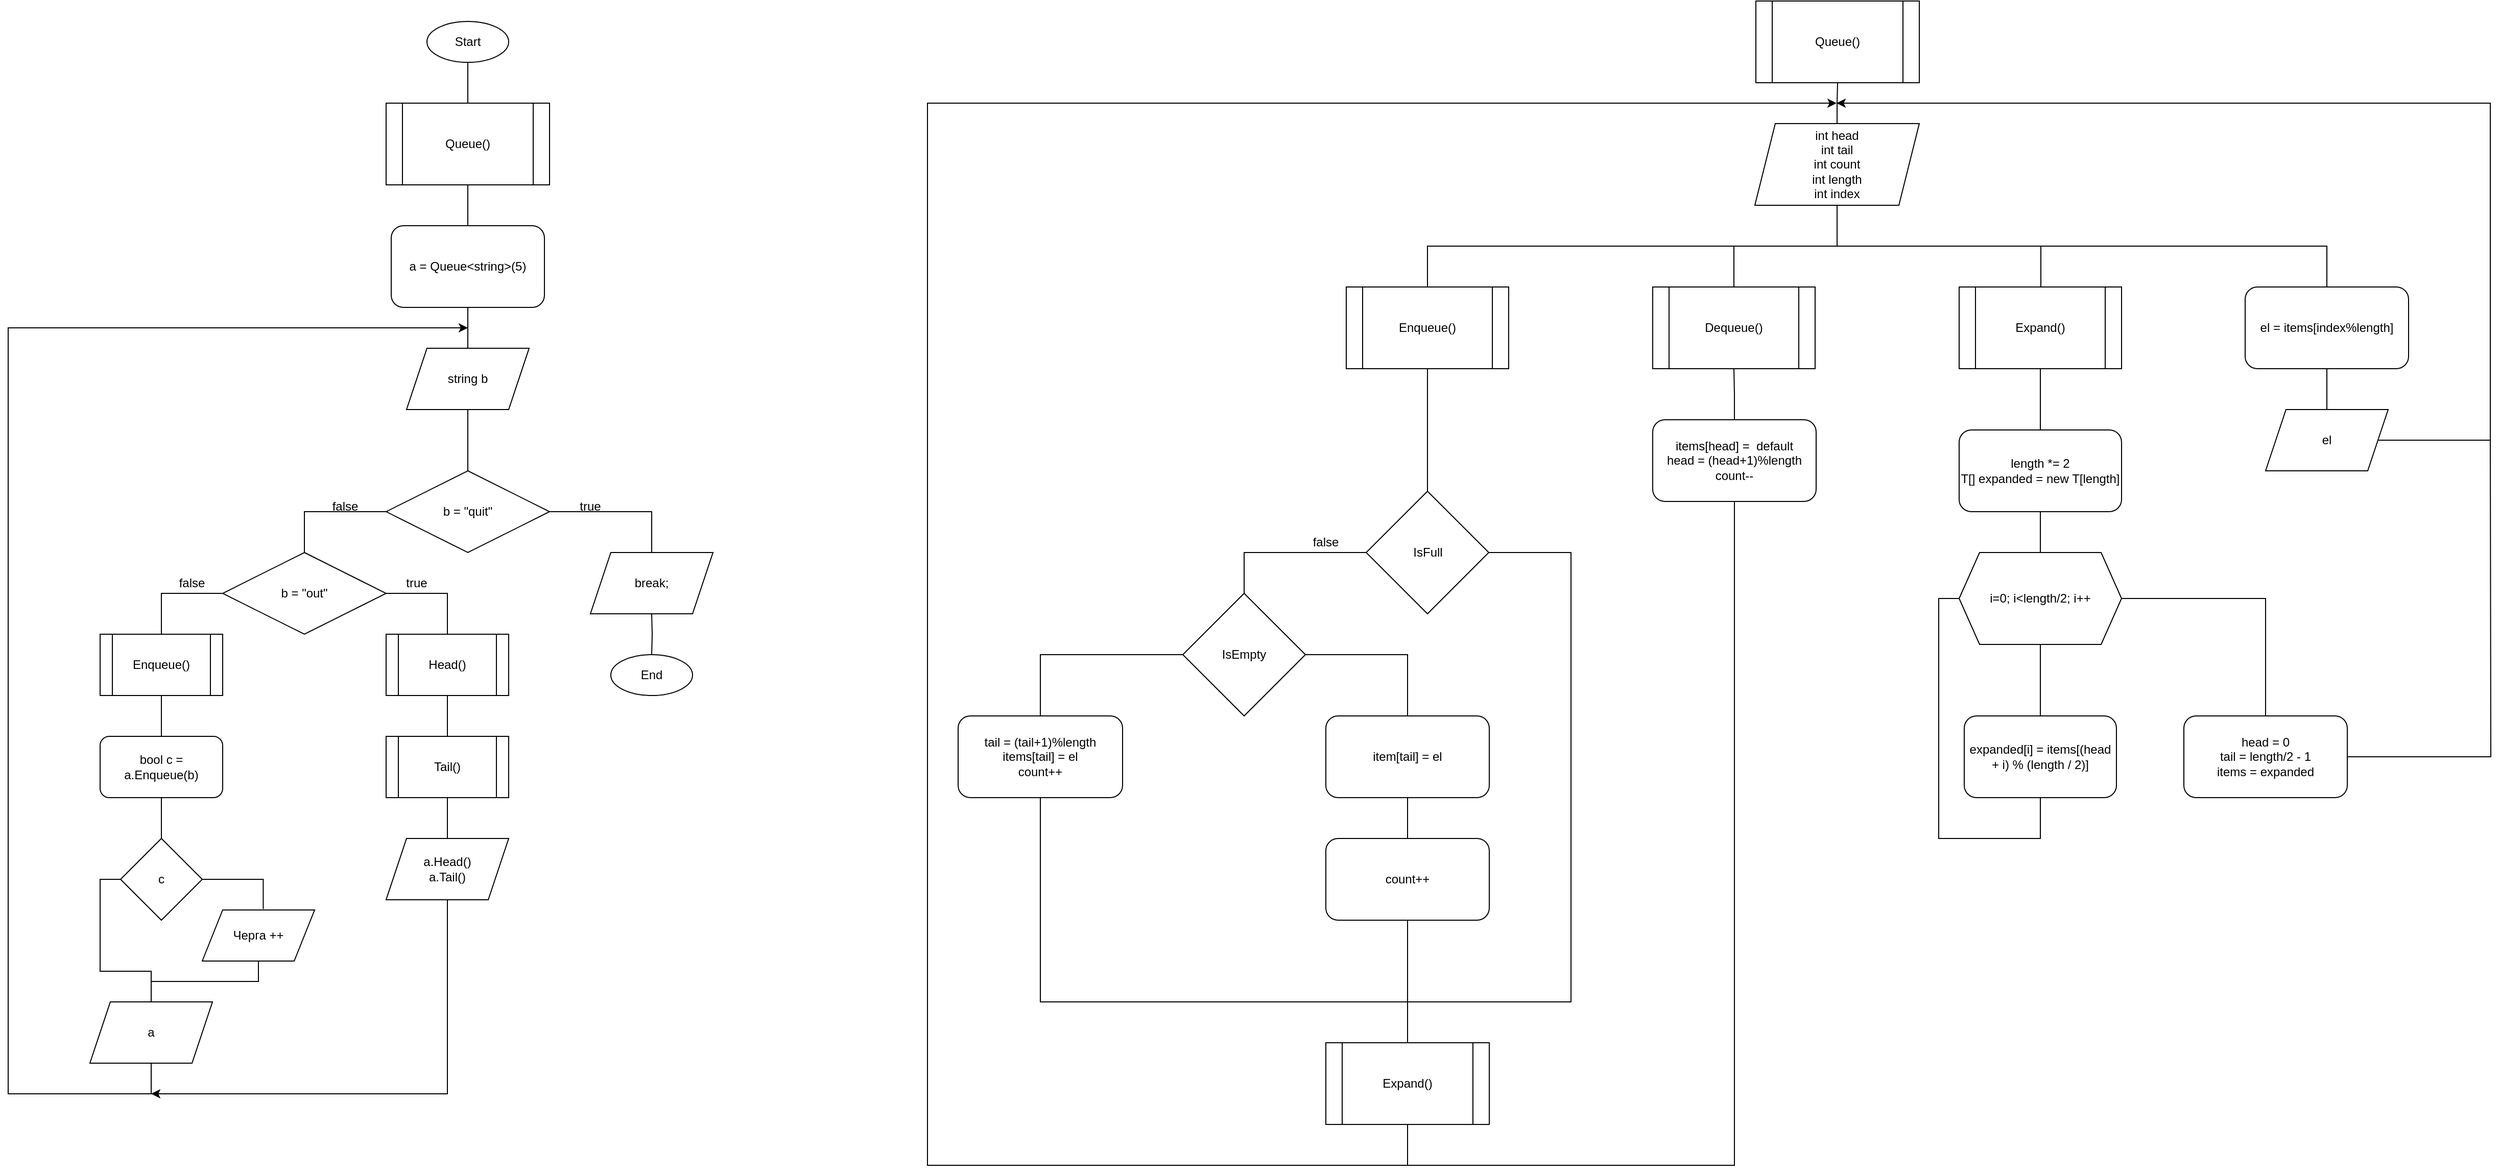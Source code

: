 <mxfile version="20.0.2" type="device"><diagram id="4HwViBuOBounEZ2R1I-o" name="Page-1"><mxGraphModel dx="3071" dy="1767" grid="1" gridSize="10" guides="1" tooltips="1" connect="1" arrows="1" fold="1" page="1" pageScale="1" pageWidth="827" pageHeight="1169" math="0" shadow="0"><root><mxCell id="0"/><mxCell id="1" parent="0"/><mxCell id="dvAn0EMAt2sZueDjDQuG-3" value="" style="edgeStyle=orthogonalEdgeStyle;rounded=0;orthogonalLoop=1;jettySize=auto;html=1;endArrow=none;endFill=0;" parent="1" source="dvAn0EMAt2sZueDjDQuG-1" target="dvAn0EMAt2sZueDjDQuG-2" edge="1"><mxGeometry relative="1" as="geometry"/></mxCell><mxCell id="dvAn0EMAt2sZueDjDQuG-1" value="Start" style="ellipse;whiteSpace=wrap;html=1;" parent="1" vertex="1"><mxGeometry x="520" y="80" width="80" height="40" as="geometry"/></mxCell><mxCell id="dvAn0EMAt2sZueDjDQuG-6" value="" style="edgeStyle=orthogonalEdgeStyle;rounded=0;orthogonalLoop=1;jettySize=auto;html=1;endArrow=none;endFill=0;" parent="1" source="dvAn0EMAt2sZueDjDQuG-2" target="dvAn0EMAt2sZueDjDQuG-4" edge="1"><mxGeometry relative="1" as="geometry"/></mxCell><mxCell id="dvAn0EMAt2sZueDjDQuG-2" value="Queue()" style="shape=process;whiteSpace=wrap;html=1;backgroundOutline=1;" parent="1" vertex="1"><mxGeometry x="480" y="160" width="160" height="80" as="geometry"/></mxCell><mxCell id="dvAn0EMAt2sZueDjDQuG-7" value="" style="edgeStyle=orthogonalEdgeStyle;rounded=0;orthogonalLoop=1;jettySize=auto;html=1;endArrow=none;endFill=0;" parent="1" source="dvAn0EMAt2sZueDjDQuG-4" target="dvAn0EMAt2sZueDjDQuG-5" edge="1"><mxGeometry relative="1" as="geometry"/></mxCell><mxCell id="dvAn0EMAt2sZueDjDQuG-4" value="a = Queue&amp;lt;string&amp;gt;(5)" style="rounded=1;whiteSpace=wrap;html=1;" parent="1" vertex="1"><mxGeometry x="485" y="280" width="150" height="80" as="geometry"/></mxCell><mxCell id="dvAn0EMAt2sZueDjDQuG-9" value="" style="edgeStyle=orthogonalEdgeStyle;rounded=0;orthogonalLoop=1;jettySize=auto;html=1;endArrow=none;endFill=0;" parent="1" source="dvAn0EMAt2sZueDjDQuG-5" target="dvAn0EMAt2sZueDjDQuG-8" edge="1"><mxGeometry relative="1" as="geometry"/></mxCell><mxCell id="dvAn0EMAt2sZueDjDQuG-5" value="string b" style="shape=parallelogram;perimeter=parallelogramPerimeter;whiteSpace=wrap;html=1;fixedSize=1;" parent="1" vertex="1"><mxGeometry x="500" y="400" width="120" height="60" as="geometry"/></mxCell><mxCell id="dvAn0EMAt2sZueDjDQuG-11" style="edgeStyle=orthogonalEdgeStyle;rounded=0;orthogonalLoop=1;jettySize=auto;html=1;entryX=0.5;entryY=0;entryDx=0;entryDy=0;endArrow=none;endFill=0;" parent="1" source="dvAn0EMAt2sZueDjDQuG-8" target="dvAn0EMAt2sZueDjDQuG-10" edge="1"><mxGeometry relative="1" as="geometry"/></mxCell><mxCell id="dvAn0EMAt2sZueDjDQuG-8" value="b = &quot;quit&quot;" style="rhombus;whiteSpace=wrap;html=1;" parent="1" vertex="1"><mxGeometry x="480" y="520" width="160" height="80" as="geometry"/></mxCell><mxCell id="dvAn0EMAt2sZueDjDQuG-10" value="break;" style="shape=parallelogram;perimeter=parallelogramPerimeter;whiteSpace=wrap;html=1;fixedSize=1;" parent="1" vertex="1"><mxGeometry x="680" y="600" width="120" height="60" as="geometry"/></mxCell><mxCell id="dvAn0EMAt2sZueDjDQuG-12" value="true" style="text;html=1;strokeColor=none;fillColor=none;align=center;verticalAlign=middle;whiteSpace=wrap;rounded=0;" parent="1" vertex="1"><mxGeometry x="660" y="550" width="40" height="10" as="geometry"/></mxCell><mxCell id="dvAn0EMAt2sZueDjDQuG-15" value="" style="edgeStyle=orthogonalEdgeStyle;rounded=0;orthogonalLoop=1;jettySize=auto;html=1;endArrow=none;endFill=0;" parent="1" target="dvAn0EMAt2sZueDjDQuG-10" edge="1"><mxGeometry relative="1" as="geometry"><mxPoint x="740.0" y="700" as="sourcePoint"/></mxGeometry></mxCell><mxCell id="dvAn0EMAt2sZueDjDQuG-16" value="End" style="ellipse;whiteSpace=wrap;html=1;" parent="1" vertex="1"><mxGeometry x="700" y="700" width="80" height="40" as="geometry"/></mxCell><mxCell id="dvAn0EMAt2sZueDjDQuG-18" style="edgeStyle=orthogonalEdgeStyle;rounded=0;orthogonalLoop=1;jettySize=auto;html=1;entryX=0;entryY=0.5;entryDx=0;entryDy=0;endArrow=none;endFill=0;" parent="1" source="dvAn0EMAt2sZueDjDQuG-17" target="dvAn0EMAt2sZueDjDQuG-8" edge="1"><mxGeometry relative="1" as="geometry"/></mxCell><mxCell id="dvAn0EMAt2sZueDjDQuG-21" style="edgeStyle=orthogonalEdgeStyle;rounded=0;orthogonalLoop=1;jettySize=auto;html=1;entryX=0.5;entryY=0;entryDx=0;entryDy=0;endArrow=none;endFill=0;" parent="1" source="dvAn0EMAt2sZueDjDQuG-17" target="dvAn0EMAt2sZueDjDQuG-19" edge="1"><mxGeometry relative="1" as="geometry"><Array as="points"><mxPoint x="540" y="640"/></Array></mxGeometry></mxCell><mxCell id="dvAn0EMAt2sZueDjDQuG-17" value="b = &quot;out&quot;" style="rhombus;whiteSpace=wrap;html=1;" parent="1" vertex="1"><mxGeometry x="320" y="600" width="160" height="80" as="geometry"/></mxCell><mxCell id="dvAn0EMAt2sZueDjDQuG-22" value="" style="edgeStyle=orthogonalEdgeStyle;rounded=0;orthogonalLoop=1;jettySize=auto;html=1;endArrow=none;endFill=0;" parent="1" source="dvAn0EMAt2sZueDjDQuG-19" target="dvAn0EMAt2sZueDjDQuG-20" edge="1"><mxGeometry relative="1" as="geometry"/></mxCell><mxCell id="dvAn0EMAt2sZueDjDQuG-19" value="Head()" style="shape=process;whiteSpace=wrap;html=1;backgroundOutline=1;" parent="1" vertex="1"><mxGeometry x="480" y="680" width="120" height="60" as="geometry"/></mxCell><mxCell id="dvAn0EMAt2sZueDjDQuG-20" value="Tail()" style="shape=process;whiteSpace=wrap;html=1;backgroundOutline=1;" parent="1" vertex="1"><mxGeometry x="480" y="780" width="120" height="60" as="geometry"/></mxCell><mxCell id="dvAn0EMAt2sZueDjDQuG-24" value="" style="edgeStyle=orthogonalEdgeStyle;rounded=0;orthogonalLoop=1;jettySize=auto;html=1;endArrow=none;endFill=0;" parent="1" source="dvAn0EMAt2sZueDjDQuG-23" target="dvAn0EMAt2sZueDjDQuG-20" edge="1"><mxGeometry relative="1" as="geometry"/></mxCell><mxCell id="wDWlGn7j3fXWt_fYtrHu-2" style="edgeStyle=orthogonalEdgeStyle;rounded=0;orthogonalLoop=1;jettySize=auto;html=1;" edge="1" parent="1" source="dvAn0EMAt2sZueDjDQuG-23"><mxGeometry relative="1" as="geometry"><mxPoint x="250" y="1130" as="targetPoint"/><Array as="points"><mxPoint x="540" y="1130"/></Array></mxGeometry></mxCell><mxCell id="dvAn0EMAt2sZueDjDQuG-23" value="a.Head()&lt;br&gt;a.Tail()" style="shape=parallelogram;perimeter=parallelogramPerimeter;whiteSpace=wrap;html=1;fixedSize=1;" parent="1" vertex="1"><mxGeometry x="480" y="880" width="120" height="60" as="geometry"/></mxCell><mxCell id="dvAn0EMAt2sZueDjDQuG-26" style="edgeStyle=orthogonalEdgeStyle;rounded=0;orthogonalLoop=1;jettySize=auto;html=1;entryX=0;entryY=0.5;entryDx=0;entryDy=0;endArrow=none;endFill=0;" parent="1" source="dvAn0EMAt2sZueDjDQuG-25" target="dvAn0EMAt2sZueDjDQuG-17" edge="1"><mxGeometry relative="1" as="geometry"/></mxCell><mxCell id="dvAn0EMAt2sZueDjDQuG-25" value="Enqueue()" style="shape=process;whiteSpace=wrap;html=1;backgroundOutline=1;" parent="1" vertex="1"><mxGeometry x="200" y="680" width="120" height="60" as="geometry"/></mxCell><mxCell id="dvAn0EMAt2sZueDjDQuG-28" value="" style="edgeStyle=orthogonalEdgeStyle;rounded=0;orthogonalLoop=1;jettySize=auto;html=1;endArrow=none;endFill=0;" parent="1" source="dvAn0EMAt2sZueDjDQuG-27" target="dvAn0EMAt2sZueDjDQuG-25" edge="1"><mxGeometry relative="1" as="geometry"/></mxCell><mxCell id="dvAn0EMAt2sZueDjDQuG-27" value="bool c = a.Enqueue(b)" style="rounded=1;whiteSpace=wrap;html=1;" parent="1" vertex="1"><mxGeometry x="200" y="780" width="120" height="60" as="geometry"/></mxCell><mxCell id="dvAn0EMAt2sZueDjDQuG-30" value="" style="edgeStyle=orthogonalEdgeStyle;rounded=0;orthogonalLoop=1;jettySize=auto;html=1;endArrow=none;endFill=0;" parent="1" source="dvAn0EMAt2sZueDjDQuG-29" target="dvAn0EMAt2sZueDjDQuG-27" edge="1"><mxGeometry relative="1" as="geometry"/></mxCell><mxCell id="dvAn0EMAt2sZueDjDQuG-37" style="edgeStyle=orthogonalEdgeStyle;rounded=0;orthogonalLoop=1;jettySize=auto;html=1;entryX=0.543;entryY=-0.017;entryDx=0;entryDy=0;entryPerimeter=0;endArrow=none;endFill=0;" parent="1" source="dvAn0EMAt2sZueDjDQuG-29" target="dvAn0EMAt2sZueDjDQuG-36" edge="1"><mxGeometry relative="1" as="geometry"><Array as="points"><mxPoint x="360" y="920"/></Array></mxGeometry></mxCell><mxCell id="dvAn0EMAt2sZueDjDQuG-40" style="edgeStyle=orthogonalEdgeStyle;rounded=0;orthogonalLoop=1;jettySize=auto;html=1;endArrow=none;endFill=0;" parent="1" source="dvAn0EMAt2sZueDjDQuG-29" edge="1"><mxGeometry relative="1" as="geometry"><mxPoint x="250" y="1030" as="targetPoint"/><Array as="points"><mxPoint x="200" y="920"/><mxPoint x="200" y="1010"/><mxPoint x="250" y="1010"/></Array></mxGeometry></mxCell><mxCell id="dvAn0EMAt2sZueDjDQuG-29" value="c" style="rhombus;whiteSpace=wrap;html=1;" parent="1" vertex="1"><mxGeometry x="220" y="880" width="80" height="80" as="geometry"/></mxCell><mxCell id="dvAn0EMAt2sZueDjDQuG-33" value="false" style="text;html=1;strokeColor=none;fillColor=none;align=center;verticalAlign=middle;whiteSpace=wrap;rounded=0;" parent="1" vertex="1"><mxGeometry x="420" y="550" width="40" height="10" as="geometry"/></mxCell><mxCell id="dvAn0EMAt2sZueDjDQuG-34" value="false" style="text;html=1;strokeColor=none;fillColor=none;align=center;verticalAlign=middle;whiteSpace=wrap;rounded=0;" parent="1" vertex="1"><mxGeometry x="270" y="625" width="40" height="10" as="geometry"/></mxCell><mxCell id="dvAn0EMAt2sZueDjDQuG-35" value="true" style="text;html=1;strokeColor=none;fillColor=none;align=center;verticalAlign=middle;whiteSpace=wrap;rounded=0;" parent="1" vertex="1"><mxGeometry x="490" y="625" width="40" height="10" as="geometry"/></mxCell><mxCell id="dvAn0EMAt2sZueDjDQuG-39" style="edgeStyle=orthogonalEdgeStyle;rounded=0;orthogonalLoop=1;jettySize=auto;html=1;entryX=0.5;entryY=0;entryDx=0;entryDy=0;endArrow=none;endFill=0;" parent="1" source="dvAn0EMAt2sZueDjDQuG-36" target="dvAn0EMAt2sZueDjDQuG-38" edge="1"><mxGeometry relative="1" as="geometry"/></mxCell><mxCell id="dvAn0EMAt2sZueDjDQuG-36" value="Черга ++" style="shape=parallelogram;perimeter=parallelogramPerimeter;whiteSpace=wrap;html=1;fixedSize=1;" parent="1" vertex="1"><mxGeometry x="300" y="950" width="110" height="50" as="geometry"/></mxCell><mxCell id="wDWlGn7j3fXWt_fYtrHu-3" style="edgeStyle=orthogonalEdgeStyle;rounded=0;orthogonalLoop=1;jettySize=auto;html=1;" edge="1" parent="1" source="dvAn0EMAt2sZueDjDQuG-38"><mxGeometry relative="1" as="geometry"><mxPoint x="560" y="380" as="targetPoint"/><Array as="points"><mxPoint x="250" y="1130"/><mxPoint x="110" y="1130"/><mxPoint x="110" y="380"/></Array></mxGeometry></mxCell><mxCell id="dvAn0EMAt2sZueDjDQuG-38" value="a" style="shape=parallelogram;perimeter=parallelogramPerimeter;whiteSpace=wrap;html=1;fixedSize=1;" parent="1" vertex="1"><mxGeometry x="190" y="1040" width="120" height="60" as="geometry"/></mxCell><mxCell id="wDWlGn7j3fXWt_fYtrHu-4" value="Queue()" style="shape=process;whiteSpace=wrap;html=1;backgroundOutline=1;" vertex="1" parent="1"><mxGeometry x="1821" y="60" width="160" height="80" as="geometry"/></mxCell><mxCell id="wDWlGn7j3fXWt_fYtrHu-6" value="" style="edgeStyle=orthogonalEdgeStyle;rounded=0;orthogonalLoop=1;jettySize=auto;html=1;endArrow=none;endFill=0;" edge="1" parent="1" source="wDWlGn7j3fXWt_fYtrHu-5" target="wDWlGn7j3fXWt_fYtrHu-4"><mxGeometry relative="1" as="geometry"/></mxCell><mxCell id="wDWlGn7j3fXWt_fYtrHu-18" style="edgeStyle=orthogonalEdgeStyle;rounded=0;orthogonalLoop=1;jettySize=auto;html=1;endArrow=none;endFill=0;" edge="1" parent="1" source="wDWlGn7j3fXWt_fYtrHu-5" target="wDWlGn7j3fXWt_fYtrHu-14"><mxGeometry relative="1" as="geometry"><Array as="points"><mxPoint x="1900" y="300"/><mxPoint x="2380" y="300"/></Array></mxGeometry></mxCell><mxCell id="wDWlGn7j3fXWt_fYtrHu-19" style="edgeStyle=orthogonalEdgeStyle;rounded=0;orthogonalLoop=1;jettySize=auto;html=1;entryX=0.5;entryY=0;entryDx=0;entryDy=0;endArrow=none;endFill=0;" edge="1" parent="1" source="wDWlGn7j3fXWt_fYtrHu-5" target="wDWlGn7j3fXWt_fYtrHu-11"><mxGeometry relative="1" as="geometry"/></mxCell><mxCell id="wDWlGn7j3fXWt_fYtrHu-20" style="edgeStyle=orthogonalEdgeStyle;rounded=0;orthogonalLoop=1;jettySize=auto;html=1;endArrow=none;endFill=0;" edge="1" parent="1" source="wDWlGn7j3fXWt_fYtrHu-5" target="wDWlGn7j3fXWt_fYtrHu-13"><mxGeometry relative="1" as="geometry"><Array as="points"><mxPoint x="1901" y="300"/><mxPoint x="2100" y="300"/></Array></mxGeometry></mxCell><mxCell id="wDWlGn7j3fXWt_fYtrHu-21" style="edgeStyle=orthogonalEdgeStyle;rounded=0;orthogonalLoop=1;jettySize=auto;html=1;entryX=0.5;entryY=0;entryDx=0;entryDy=0;endArrow=none;endFill=0;" edge="1" parent="1" source="wDWlGn7j3fXWt_fYtrHu-5" target="wDWlGn7j3fXWt_fYtrHu-12"><mxGeometry relative="1" as="geometry"><Array as="points"><mxPoint x="1901" y="300"/><mxPoint x="1500" y="300"/></Array></mxGeometry></mxCell><mxCell id="wDWlGn7j3fXWt_fYtrHu-5" value="int head&lt;br&gt;int tail&lt;br&gt;int count&lt;br&gt;int length&lt;br&gt;int index&lt;br&gt;" style="shape=parallelogram;perimeter=parallelogramPerimeter;whiteSpace=wrap;html=1;fixedSize=1;" vertex="1" parent="1"><mxGeometry x="1820" y="180" width="161" height="80" as="geometry"/></mxCell><mxCell id="wDWlGn7j3fXWt_fYtrHu-11" value="Dequeue()" style="shape=process;whiteSpace=wrap;html=1;backgroundOutline=1;" vertex="1" parent="1"><mxGeometry x="1720" y="340" width="159" height="80" as="geometry"/></mxCell><mxCell id="wDWlGn7j3fXWt_fYtrHu-23" style="edgeStyle=orthogonalEdgeStyle;rounded=0;orthogonalLoop=1;jettySize=auto;html=1;endArrow=none;endFill=0;" edge="1" parent="1" source="wDWlGn7j3fXWt_fYtrHu-12" target="wDWlGn7j3fXWt_fYtrHu-22"><mxGeometry relative="1" as="geometry"/></mxCell><mxCell id="wDWlGn7j3fXWt_fYtrHu-12" value="Enqueue()" style="shape=process;whiteSpace=wrap;html=1;backgroundOutline=1;" vertex="1" parent="1"><mxGeometry x="1420" y="340" width="159" height="80" as="geometry"/></mxCell><mxCell id="wDWlGn7j3fXWt_fYtrHu-13" value="Expand()" style="shape=process;whiteSpace=wrap;html=1;backgroundOutline=1;" vertex="1" parent="1"><mxGeometry x="2020" y="340" width="159" height="80" as="geometry"/></mxCell><mxCell id="wDWlGn7j3fXWt_fYtrHu-14" value="el = items[index%length]" style="rounded=1;whiteSpace=wrap;html=1;" vertex="1" parent="1"><mxGeometry x="2300" y="340" width="160" height="80" as="geometry"/></mxCell><mxCell id="wDWlGn7j3fXWt_fYtrHu-16" value="" style="edgeStyle=orthogonalEdgeStyle;rounded=0;orthogonalLoop=1;jettySize=auto;html=1;endArrow=none;endFill=0;" edge="1" parent="1" source="wDWlGn7j3fXWt_fYtrHu-15" target="wDWlGn7j3fXWt_fYtrHu-14"><mxGeometry relative="1" as="geometry"/></mxCell><mxCell id="wDWlGn7j3fXWt_fYtrHu-17" style="edgeStyle=orthogonalEdgeStyle;rounded=0;orthogonalLoop=1;jettySize=auto;html=1;endArrow=classic;endFill=1;" edge="1" parent="1" source="wDWlGn7j3fXWt_fYtrHu-15"><mxGeometry relative="1" as="geometry"><mxPoint x="1900" y="160" as="targetPoint"/><Array as="points"><mxPoint x="2540" y="490"/><mxPoint x="2540" y="160"/></Array></mxGeometry></mxCell><mxCell id="wDWlGn7j3fXWt_fYtrHu-15" value="el" style="shape=parallelogram;perimeter=parallelogramPerimeter;whiteSpace=wrap;html=1;fixedSize=1;" vertex="1" parent="1"><mxGeometry x="2320" y="460" width="120" height="60" as="geometry"/></mxCell><mxCell id="wDWlGn7j3fXWt_fYtrHu-28" style="edgeStyle=orthogonalEdgeStyle;rounded=0;orthogonalLoop=1;jettySize=auto;html=1;entryX=0.5;entryY=0;entryDx=0;entryDy=0;endArrow=none;endFill=0;" edge="1" parent="1" source="wDWlGn7j3fXWt_fYtrHu-22" target="wDWlGn7j3fXWt_fYtrHu-27"><mxGeometry relative="1" as="geometry"/></mxCell><mxCell id="wDWlGn7j3fXWt_fYtrHu-41" style="edgeStyle=orthogonalEdgeStyle;rounded=0;orthogonalLoop=1;jettySize=auto;html=1;endArrow=none;endFill=0;" edge="1" parent="1" source="wDWlGn7j3fXWt_fYtrHu-22"><mxGeometry relative="1" as="geometry"><mxPoint x="1480" y="1040" as="targetPoint"/><Array as="points"><mxPoint x="1640" y="600"/></Array></mxGeometry></mxCell><mxCell id="wDWlGn7j3fXWt_fYtrHu-22" value="IsFull" style="rhombus;whiteSpace=wrap;html=1;" vertex="1" parent="1"><mxGeometry x="1439.5" y="540" width="120" height="120" as="geometry"/></mxCell><mxCell id="wDWlGn7j3fXWt_fYtrHu-33" style="edgeStyle=orthogonalEdgeStyle;rounded=0;orthogonalLoop=1;jettySize=auto;html=1;entryX=0.5;entryY=0;entryDx=0;entryDy=0;endArrow=none;endFill=0;" edge="1" parent="1" source="wDWlGn7j3fXWt_fYtrHu-27" target="wDWlGn7j3fXWt_fYtrHu-30"><mxGeometry relative="1" as="geometry"/></mxCell><mxCell id="wDWlGn7j3fXWt_fYtrHu-39" style="edgeStyle=orthogonalEdgeStyle;rounded=0;orthogonalLoop=1;jettySize=auto;html=1;entryX=0.5;entryY=0;entryDx=0;entryDy=0;endArrow=none;endFill=0;" edge="1" parent="1" source="wDWlGn7j3fXWt_fYtrHu-27" target="wDWlGn7j3fXWt_fYtrHu-38"><mxGeometry relative="1" as="geometry"/></mxCell><mxCell id="wDWlGn7j3fXWt_fYtrHu-27" value="IsEmpty" style="rhombus;whiteSpace=wrap;html=1;" vertex="1" parent="1"><mxGeometry x="1260" y="640" width="120" height="120" as="geometry"/></mxCell><mxCell id="wDWlGn7j3fXWt_fYtrHu-29" value="false" style="text;html=1;strokeColor=none;fillColor=none;align=center;verticalAlign=middle;whiteSpace=wrap;rounded=0;" vertex="1" parent="1"><mxGeometry x="1380" y="585" width="40" height="10" as="geometry"/></mxCell><mxCell id="wDWlGn7j3fXWt_fYtrHu-30" value="item[tail] = el" style="rounded=1;whiteSpace=wrap;html=1;" vertex="1" parent="1"><mxGeometry x="1400" y="760" width="160" height="80" as="geometry"/></mxCell><mxCell id="wDWlGn7j3fXWt_fYtrHu-32" value="" style="edgeStyle=orthogonalEdgeStyle;rounded=0;orthogonalLoop=1;jettySize=auto;html=1;endArrow=none;endFill=0;" edge="1" parent="1" source="wDWlGn7j3fXWt_fYtrHu-31" target="wDWlGn7j3fXWt_fYtrHu-30"><mxGeometry relative="1" as="geometry"/></mxCell><mxCell id="wDWlGn7j3fXWt_fYtrHu-35" value="" style="edgeStyle=orthogonalEdgeStyle;rounded=0;orthogonalLoop=1;jettySize=auto;html=1;endArrow=none;endFill=0;entryX=0.5;entryY=0;entryDx=0;entryDy=0;" edge="1" parent="1" source="wDWlGn7j3fXWt_fYtrHu-31" target="wDWlGn7j3fXWt_fYtrHu-36"><mxGeometry relative="1" as="geometry"><mxPoint x="1480" y="1000" as="targetPoint"/></mxGeometry></mxCell><mxCell id="wDWlGn7j3fXWt_fYtrHu-31" value="count++" style="rounded=1;whiteSpace=wrap;html=1;" vertex="1" parent="1"><mxGeometry x="1400" y="880" width="160" height="80" as="geometry"/></mxCell><mxCell id="wDWlGn7j3fXWt_fYtrHu-37" style="edgeStyle=orthogonalEdgeStyle;rounded=0;orthogonalLoop=1;jettySize=auto;html=1;endArrow=classic;endFill=1;" edge="1" parent="1" source="wDWlGn7j3fXWt_fYtrHu-36"><mxGeometry relative="1" as="geometry"><mxPoint x="1900" y="160" as="targetPoint"/><Array as="points"><mxPoint x="1480" y="1200"/><mxPoint x="1010" y="1200"/><mxPoint x="1010" y="160"/></Array></mxGeometry></mxCell><mxCell id="wDWlGn7j3fXWt_fYtrHu-36" value="Expand()" style="shape=process;whiteSpace=wrap;html=1;backgroundOutline=1;" vertex="1" parent="1"><mxGeometry x="1400" y="1080" width="160" height="80" as="geometry"/></mxCell><mxCell id="wDWlGn7j3fXWt_fYtrHu-40" style="edgeStyle=orthogonalEdgeStyle;rounded=0;orthogonalLoop=1;jettySize=auto;html=1;endArrow=none;endFill=0;" edge="1" parent="1" source="wDWlGn7j3fXWt_fYtrHu-38"><mxGeometry relative="1" as="geometry"><mxPoint x="1480" y="1060" as="targetPoint"/><Array as="points"><mxPoint x="1121" y="1040"/><mxPoint x="1480" y="1040"/></Array></mxGeometry></mxCell><mxCell id="wDWlGn7j3fXWt_fYtrHu-38" value="tail = (tail+1)%length&lt;br&gt;items[tail] = el&lt;br&gt;count++" style="rounded=1;whiteSpace=wrap;html=1;" vertex="1" parent="1"><mxGeometry x="1040" y="760" width="161" height="80" as="geometry"/></mxCell><mxCell id="wDWlGn7j3fXWt_fYtrHu-43" value="" style="edgeStyle=orthogonalEdgeStyle;rounded=0;orthogonalLoop=1;jettySize=auto;html=1;endArrow=none;endFill=0;" edge="1" parent="1" source="wDWlGn7j3fXWt_fYtrHu-42" target="wDWlGn7j3fXWt_fYtrHu-11"><mxGeometry relative="1" as="geometry"/></mxCell><mxCell id="wDWlGn7j3fXWt_fYtrHu-44" style="edgeStyle=orthogonalEdgeStyle;rounded=0;orthogonalLoop=1;jettySize=auto;html=1;endArrow=none;endFill=0;" edge="1" parent="1" source="wDWlGn7j3fXWt_fYtrHu-42"><mxGeometry relative="1" as="geometry"><mxPoint x="1480" y="1200" as="targetPoint"/><Array as="points"><mxPoint x="1800" y="1200"/></Array></mxGeometry></mxCell><mxCell id="wDWlGn7j3fXWt_fYtrHu-42" value="items[head] =&amp;nbsp; default&lt;br&gt;head = (head+1)%length&lt;br&gt;count--" style="rounded=1;whiteSpace=wrap;html=1;" vertex="1" parent="1"><mxGeometry x="1720" y="470" width="160" height="80" as="geometry"/></mxCell><mxCell id="wDWlGn7j3fXWt_fYtrHu-51" value="" style="edgeStyle=orthogonalEdgeStyle;rounded=0;orthogonalLoop=1;jettySize=auto;html=1;endArrow=none;endFill=0;" edge="1" parent="1" source="wDWlGn7j3fXWt_fYtrHu-45" target="wDWlGn7j3fXWt_fYtrHu-13"><mxGeometry relative="1" as="geometry"/></mxCell><mxCell id="wDWlGn7j3fXWt_fYtrHu-45" value="length *= 2&lt;br&gt;T[] expanded = new T[length]" style="rounded=1;whiteSpace=wrap;html=1;" vertex="1" parent="1"><mxGeometry x="2020" y="480" width="159" height="80" as="geometry"/></mxCell><mxCell id="wDWlGn7j3fXWt_fYtrHu-47" value="" style="edgeStyle=orthogonalEdgeStyle;rounded=0;orthogonalLoop=1;jettySize=auto;html=1;endArrow=none;endFill=0;" edge="1" parent="1" source="wDWlGn7j3fXWt_fYtrHu-46" target="wDWlGn7j3fXWt_fYtrHu-45"><mxGeometry relative="1" as="geometry"/></mxCell><mxCell id="wDWlGn7j3fXWt_fYtrHu-53" style="edgeStyle=orthogonalEdgeStyle;rounded=0;orthogonalLoop=1;jettySize=auto;html=1;entryX=0.5;entryY=0;entryDx=0;entryDy=0;endArrow=none;endFill=0;" edge="1" parent="1" source="wDWlGn7j3fXWt_fYtrHu-46" target="wDWlGn7j3fXWt_fYtrHu-52"><mxGeometry relative="1" as="geometry"/></mxCell><mxCell id="wDWlGn7j3fXWt_fYtrHu-46" value="i=0; i&amp;lt;length/2; i++" style="shape=hexagon;perimeter=hexagonPerimeter2;whiteSpace=wrap;html=1;fixedSize=1;" vertex="1" parent="1"><mxGeometry x="2020" y="600" width="159" height="90" as="geometry"/></mxCell><mxCell id="wDWlGn7j3fXWt_fYtrHu-49" value="" style="edgeStyle=orthogonalEdgeStyle;rounded=0;orthogonalLoop=1;jettySize=auto;html=1;endArrow=none;endFill=0;" edge="1" parent="1" source="wDWlGn7j3fXWt_fYtrHu-48" target="wDWlGn7j3fXWt_fYtrHu-46"><mxGeometry relative="1" as="geometry"/></mxCell><mxCell id="wDWlGn7j3fXWt_fYtrHu-50" style="edgeStyle=orthogonalEdgeStyle;rounded=0;orthogonalLoop=1;jettySize=auto;html=1;entryX=0;entryY=0.5;entryDx=0;entryDy=0;endArrow=none;endFill=0;" edge="1" parent="1" source="wDWlGn7j3fXWt_fYtrHu-48" target="wDWlGn7j3fXWt_fYtrHu-46"><mxGeometry relative="1" as="geometry"><Array as="points"><mxPoint x="2100" y="880"/><mxPoint x="2000" y="880"/><mxPoint x="2000" y="645"/></Array></mxGeometry></mxCell><mxCell id="wDWlGn7j3fXWt_fYtrHu-48" value="expanded[i] = items[(head + i) % (length / 2)]" style="rounded=1;whiteSpace=wrap;html=1;" vertex="1" parent="1"><mxGeometry x="2025" y="760" width="149" height="80" as="geometry"/></mxCell><mxCell id="wDWlGn7j3fXWt_fYtrHu-54" style="edgeStyle=orthogonalEdgeStyle;rounded=0;orthogonalLoop=1;jettySize=auto;html=1;endArrow=none;endFill=0;" edge="1" parent="1" source="wDWlGn7j3fXWt_fYtrHu-52"><mxGeometry relative="1" as="geometry"><mxPoint x="2540" y="490" as="targetPoint"/></mxGeometry></mxCell><mxCell id="wDWlGn7j3fXWt_fYtrHu-52" value="head = 0&lt;br&gt;tail = length/2 - 1&lt;br&gt;items = expanded" style="rounded=1;whiteSpace=wrap;html=1;" vertex="1" parent="1"><mxGeometry x="2240" y="760" width="160" height="80" as="geometry"/></mxCell></root></mxGraphModel></diagram></mxfile>